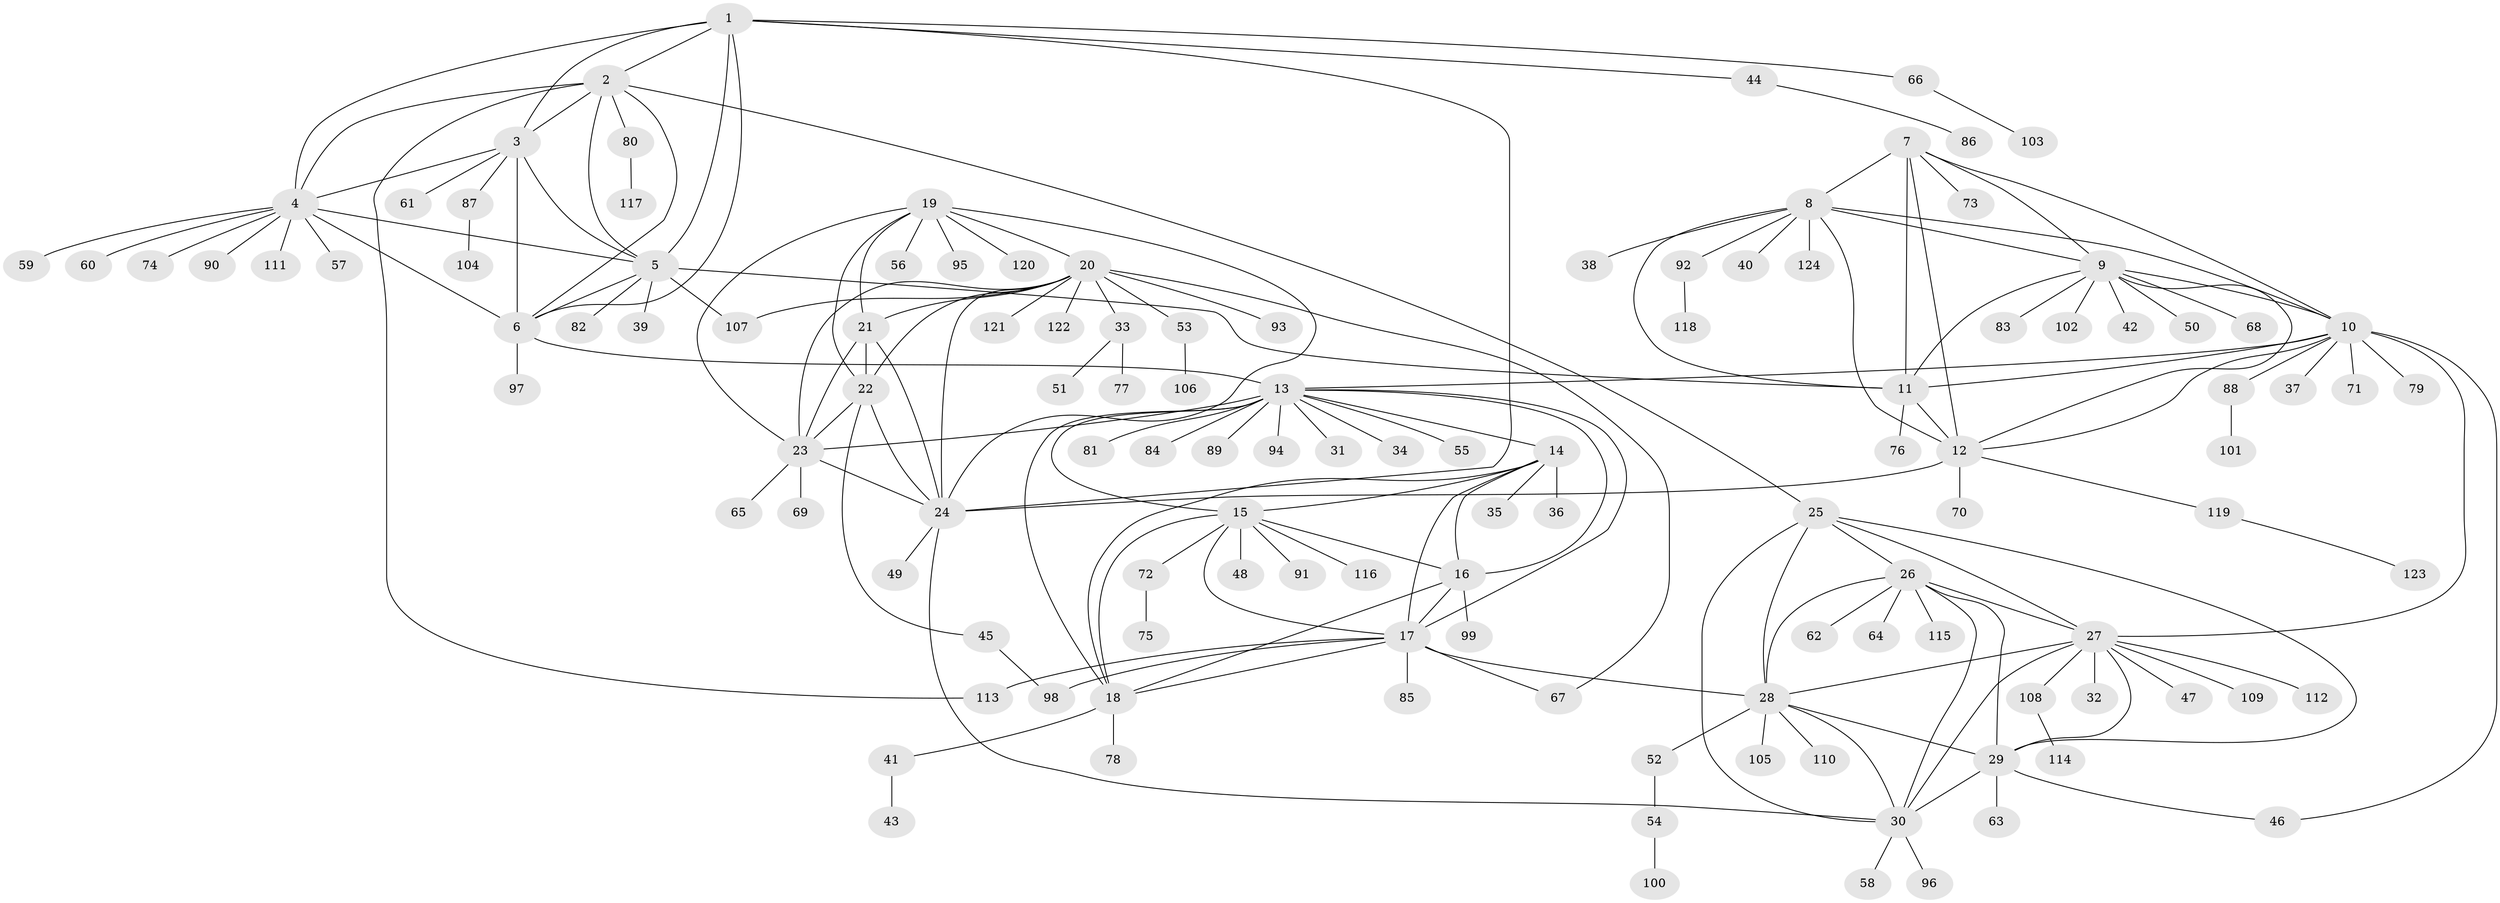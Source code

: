 // Generated by graph-tools (version 1.1) at 2025/50/03/09/25 03:50:32]
// undirected, 124 vertices, 184 edges
graph export_dot {
graph [start="1"]
  node [color=gray90,style=filled];
  1;
  2;
  3;
  4;
  5;
  6;
  7;
  8;
  9;
  10;
  11;
  12;
  13;
  14;
  15;
  16;
  17;
  18;
  19;
  20;
  21;
  22;
  23;
  24;
  25;
  26;
  27;
  28;
  29;
  30;
  31;
  32;
  33;
  34;
  35;
  36;
  37;
  38;
  39;
  40;
  41;
  42;
  43;
  44;
  45;
  46;
  47;
  48;
  49;
  50;
  51;
  52;
  53;
  54;
  55;
  56;
  57;
  58;
  59;
  60;
  61;
  62;
  63;
  64;
  65;
  66;
  67;
  68;
  69;
  70;
  71;
  72;
  73;
  74;
  75;
  76;
  77;
  78;
  79;
  80;
  81;
  82;
  83;
  84;
  85;
  86;
  87;
  88;
  89;
  90;
  91;
  92;
  93;
  94;
  95;
  96;
  97;
  98;
  99;
  100;
  101;
  102;
  103;
  104;
  105;
  106;
  107;
  108;
  109;
  110;
  111;
  112;
  113;
  114;
  115;
  116;
  117;
  118;
  119;
  120;
  121;
  122;
  123;
  124;
  1 -- 2;
  1 -- 3;
  1 -- 4;
  1 -- 5;
  1 -- 6;
  1 -- 24;
  1 -- 44;
  1 -- 66;
  2 -- 3;
  2 -- 4;
  2 -- 5;
  2 -- 6;
  2 -- 25;
  2 -- 80;
  2 -- 113;
  3 -- 4;
  3 -- 5;
  3 -- 6;
  3 -- 61;
  3 -- 87;
  4 -- 5;
  4 -- 6;
  4 -- 57;
  4 -- 59;
  4 -- 60;
  4 -- 74;
  4 -- 90;
  4 -- 111;
  5 -- 6;
  5 -- 11;
  5 -- 39;
  5 -- 82;
  5 -- 107;
  6 -- 13;
  6 -- 97;
  7 -- 8;
  7 -- 9;
  7 -- 10;
  7 -- 11;
  7 -- 12;
  7 -- 73;
  8 -- 9;
  8 -- 10;
  8 -- 11;
  8 -- 12;
  8 -- 38;
  8 -- 40;
  8 -- 92;
  8 -- 124;
  9 -- 10;
  9 -- 11;
  9 -- 12;
  9 -- 42;
  9 -- 50;
  9 -- 68;
  9 -- 83;
  9 -- 102;
  10 -- 11;
  10 -- 12;
  10 -- 13;
  10 -- 27;
  10 -- 37;
  10 -- 46;
  10 -- 71;
  10 -- 79;
  10 -- 88;
  11 -- 12;
  11 -- 76;
  12 -- 24;
  12 -- 70;
  12 -- 119;
  13 -- 14;
  13 -- 15;
  13 -- 16;
  13 -- 17;
  13 -- 18;
  13 -- 23;
  13 -- 31;
  13 -- 34;
  13 -- 55;
  13 -- 81;
  13 -- 84;
  13 -- 89;
  13 -- 94;
  14 -- 15;
  14 -- 16;
  14 -- 17;
  14 -- 18;
  14 -- 35;
  14 -- 36;
  15 -- 16;
  15 -- 17;
  15 -- 18;
  15 -- 48;
  15 -- 72;
  15 -- 91;
  15 -- 116;
  16 -- 17;
  16 -- 18;
  16 -- 99;
  17 -- 18;
  17 -- 28;
  17 -- 67;
  17 -- 85;
  17 -- 98;
  17 -- 113;
  18 -- 41;
  18 -- 78;
  19 -- 20;
  19 -- 21;
  19 -- 22;
  19 -- 23;
  19 -- 24;
  19 -- 56;
  19 -- 95;
  19 -- 120;
  20 -- 21;
  20 -- 22;
  20 -- 23;
  20 -- 24;
  20 -- 33;
  20 -- 53;
  20 -- 67;
  20 -- 93;
  20 -- 107;
  20 -- 121;
  20 -- 122;
  21 -- 22;
  21 -- 23;
  21 -- 24;
  22 -- 23;
  22 -- 24;
  22 -- 45;
  23 -- 24;
  23 -- 65;
  23 -- 69;
  24 -- 30;
  24 -- 49;
  25 -- 26;
  25 -- 27;
  25 -- 28;
  25 -- 29;
  25 -- 30;
  26 -- 27;
  26 -- 28;
  26 -- 29;
  26 -- 30;
  26 -- 62;
  26 -- 64;
  26 -- 115;
  27 -- 28;
  27 -- 29;
  27 -- 30;
  27 -- 32;
  27 -- 47;
  27 -- 108;
  27 -- 109;
  27 -- 112;
  28 -- 29;
  28 -- 30;
  28 -- 52;
  28 -- 105;
  28 -- 110;
  29 -- 30;
  29 -- 46;
  29 -- 63;
  30 -- 58;
  30 -- 96;
  33 -- 51;
  33 -- 77;
  41 -- 43;
  44 -- 86;
  45 -- 98;
  52 -- 54;
  53 -- 106;
  54 -- 100;
  66 -- 103;
  72 -- 75;
  80 -- 117;
  87 -- 104;
  88 -- 101;
  92 -- 118;
  108 -- 114;
  119 -- 123;
}
